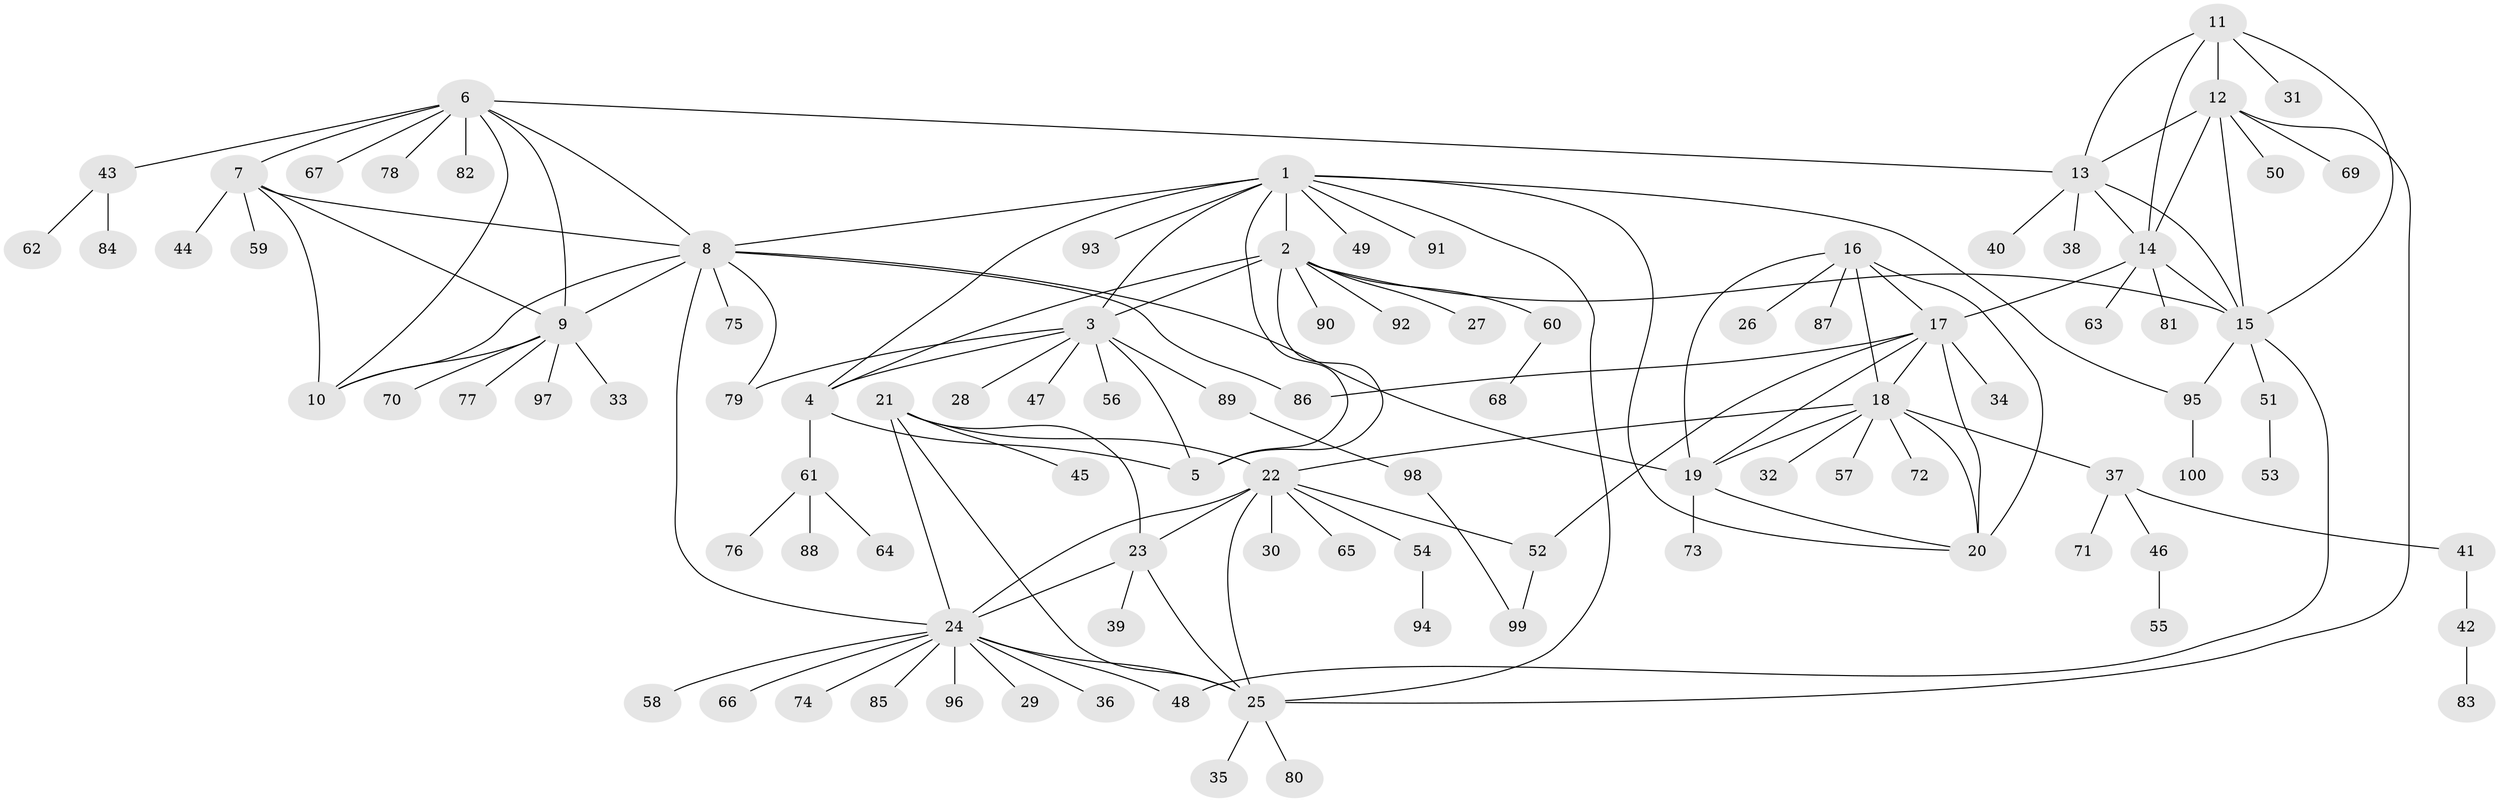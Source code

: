 // coarse degree distribution, {4: 0.04225352112676056, 8: 0.04225352112676056, 7: 0.08450704225352113, 1: 0.5774647887323944, 5: 0.056338028169014086, 6: 0.028169014084507043, 3: 0.04225352112676056, 11: 0.014084507042253521, 2: 0.09859154929577464, 9: 0.014084507042253521}
// Generated by graph-tools (version 1.1) at 2025/37/03/04/25 23:37:33]
// undirected, 100 vertices, 141 edges
graph export_dot {
  node [color=gray90,style=filled];
  1;
  2;
  3;
  4;
  5;
  6;
  7;
  8;
  9;
  10;
  11;
  12;
  13;
  14;
  15;
  16;
  17;
  18;
  19;
  20;
  21;
  22;
  23;
  24;
  25;
  26;
  27;
  28;
  29;
  30;
  31;
  32;
  33;
  34;
  35;
  36;
  37;
  38;
  39;
  40;
  41;
  42;
  43;
  44;
  45;
  46;
  47;
  48;
  49;
  50;
  51;
  52;
  53;
  54;
  55;
  56;
  57;
  58;
  59;
  60;
  61;
  62;
  63;
  64;
  65;
  66;
  67;
  68;
  69;
  70;
  71;
  72;
  73;
  74;
  75;
  76;
  77;
  78;
  79;
  80;
  81;
  82;
  83;
  84;
  85;
  86;
  87;
  88;
  89;
  90;
  91;
  92;
  93;
  94;
  95;
  96;
  97;
  98;
  99;
  100;
  1 -- 2;
  1 -- 3;
  1 -- 4;
  1 -- 5;
  1 -- 8;
  1 -- 20;
  1 -- 25;
  1 -- 49;
  1 -- 91;
  1 -- 93;
  1 -- 95;
  2 -- 3;
  2 -- 4;
  2 -- 5;
  2 -- 15;
  2 -- 27;
  2 -- 60;
  2 -- 90;
  2 -- 92;
  3 -- 4;
  3 -- 5;
  3 -- 28;
  3 -- 47;
  3 -- 56;
  3 -- 79;
  3 -- 89;
  4 -- 5;
  4 -- 61;
  6 -- 7;
  6 -- 8;
  6 -- 9;
  6 -- 10;
  6 -- 13;
  6 -- 43;
  6 -- 67;
  6 -- 78;
  6 -- 82;
  7 -- 8;
  7 -- 9;
  7 -- 10;
  7 -- 44;
  7 -- 59;
  8 -- 9;
  8 -- 10;
  8 -- 19;
  8 -- 24;
  8 -- 75;
  8 -- 79;
  8 -- 86;
  9 -- 10;
  9 -- 33;
  9 -- 70;
  9 -- 77;
  9 -- 97;
  11 -- 12;
  11 -- 13;
  11 -- 14;
  11 -- 15;
  11 -- 31;
  12 -- 13;
  12 -- 14;
  12 -- 15;
  12 -- 25;
  12 -- 50;
  12 -- 69;
  13 -- 14;
  13 -- 15;
  13 -- 38;
  13 -- 40;
  14 -- 15;
  14 -- 17;
  14 -- 63;
  14 -- 81;
  15 -- 48;
  15 -- 51;
  15 -- 95;
  16 -- 17;
  16 -- 18;
  16 -- 19;
  16 -- 20;
  16 -- 26;
  16 -- 87;
  17 -- 18;
  17 -- 19;
  17 -- 20;
  17 -- 34;
  17 -- 52;
  17 -- 86;
  18 -- 19;
  18 -- 20;
  18 -- 22;
  18 -- 32;
  18 -- 37;
  18 -- 57;
  18 -- 72;
  19 -- 20;
  19 -- 73;
  21 -- 22;
  21 -- 23;
  21 -- 24;
  21 -- 25;
  21 -- 45;
  22 -- 23;
  22 -- 24;
  22 -- 25;
  22 -- 30;
  22 -- 52;
  22 -- 54;
  22 -- 65;
  23 -- 24;
  23 -- 25;
  23 -- 39;
  24 -- 25;
  24 -- 29;
  24 -- 36;
  24 -- 48;
  24 -- 58;
  24 -- 66;
  24 -- 74;
  24 -- 85;
  24 -- 96;
  25 -- 35;
  25 -- 80;
  37 -- 41;
  37 -- 46;
  37 -- 71;
  41 -- 42;
  42 -- 83;
  43 -- 62;
  43 -- 84;
  46 -- 55;
  51 -- 53;
  52 -- 99;
  54 -- 94;
  60 -- 68;
  61 -- 64;
  61 -- 76;
  61 -- 88;
  89 -- 98;
  95 -- 100;
  98 -- 99;
}
